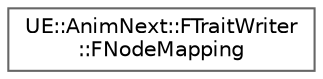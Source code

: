 digraph "Graphical Class Hierarchy"
{
 // INTERACTIVE_SVG=YES
 // LATEX_PDF_SIZE
  bgcolor="transparent";
  edge [fontname=Helvetica,fontsize=10,labelfontname=Helvetica,labelfontsize=10];
  node [fontname=Helvetica,fontsize=10,shape=box,height=0.2,width=0.4];
  rankdir="LR";
  Node0 [id="Node000000",label="UE::AnimNext::FTraitWriter\l::FNodeMapping",height=0.2,width=0.4,color="grey40", fillcolor="white", style="filled",URL="$d6/ddd/structUE_1_1AnimNext_1_1FTraitWriter_1_1FNodeMapping.html",tooltip=" "];
}
